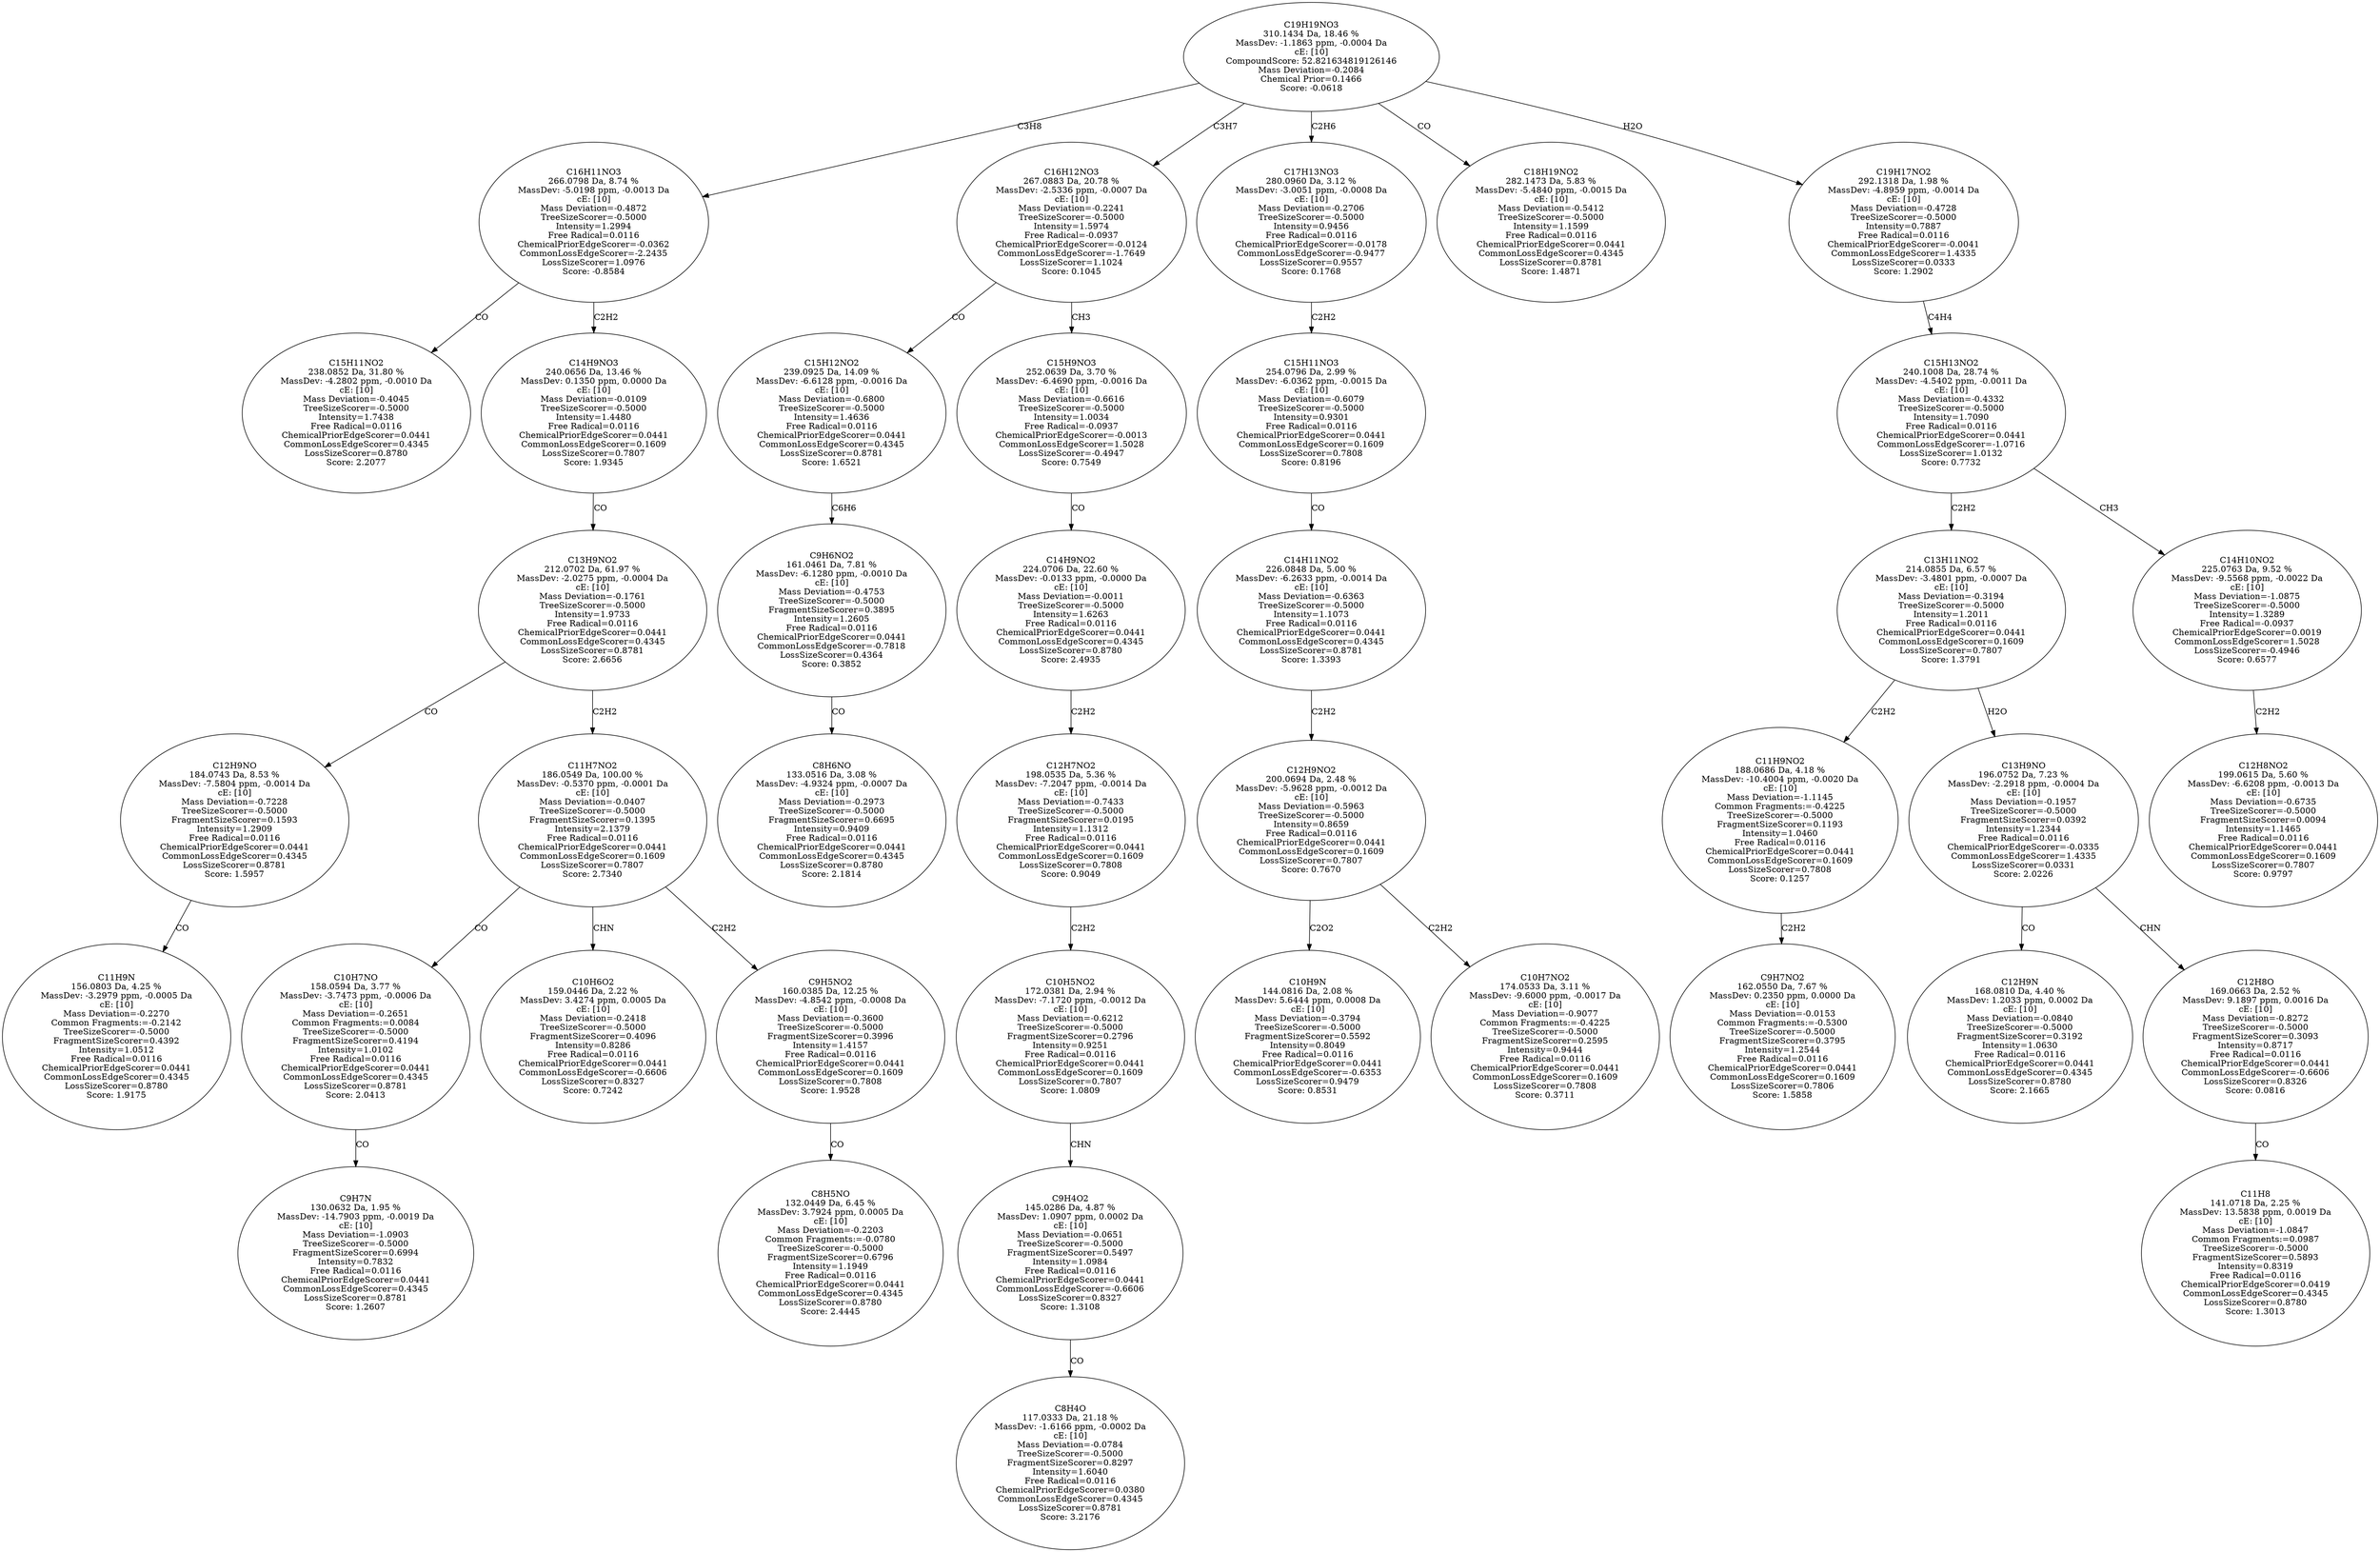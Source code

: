 strict digraph {
v1 [label="C15H11NO2\n238.0852 Da, 31.80 %\nMassDev: -4.2802 ppm, -0.0010 Da\ncE: [10]\nMass Deviation=-0.4045\nTreeSizeScorer=-0.5000\nIntensity=1.7438\nFree Radical=0.0116\nChemicalPriorEdgeScorer=0.0441\nCommonLossEdgeScorer=0.4345\nLossSizeScorer=0.8780\nScore: 2.2077"];
v2 [label="C11H9N\n156.0803 Da, 4.25 %\nMassDev: -3.2979 ppm, -0.0005 Da\ncE: [10]\nMass Deviation=-0.2270\nCommon Fragments:=-0.2142\nTreeSizeScorer=-0.5000\nFragmentSizeScorer=0.4392\nIntensity=1.0512\nFree Radical=0.0116\nChemicalPriorEdgeScorer=0.0441\nCommonLossEdgeScorer=0.4345\nLossSizeScorer=0.8780\nScore: 1.9175"];
v3 [label="C12H9NO\n184.0743 Da, 8.53 %\nMassDev: -7.5804 ppm, -0.0014 Da\ncE: [10]\nMass Deviation=-0.7228\nTreeSizeScorer=-0.5000\nFragmentSizeScorer=0.1593\nIntensity=1.2909\nFree Radical=0.0116\nChemicalPriorEdgeScorer=0.0441\nCommonLossEdgeScorer=0.4345\nLossSizeScorer=0.8781\nScore: 1.5957"];
v4 [label="C9H7N\n130.0632 Da, 1.95 %\nMassDev: -14.7903 ppm, -0.0019 Da\ncE: [10]\nMass Deviation=-1.0903\nTreeSizeScorer=-0.5000\nFragmentSizeScorer=0.6994\nIntensity=0.7832\nFree Radical=0.0116\nChemicalPriorEdgeScorer=0.0441\nCommonLossEdgeScorer=0.4345\nLossSizeScorer=0.8781\nScore: 1.2607"];
v5 [label="C10H7NO\n158.0594 Da, 3.77 %\nMassDev: -3.7473 ppm, -0.0006 Da\ncE: [10]\nMass Deviation=-0.2651\nCommon Fragments:=0.0084\nTreeSizeScorer=-0.5000\nFragmentSizeScorer=0.4194\nIntensity=1.0102\nFree Radical=0.0116\nChemicalPriorEdgeScorer=0.0441\nCommonLossEdgeScorer=0.4345\nLossSizeScorer=0.8781\nScore: 2.0413"];
v6 [label="C10H6O2\n159.0446 Da, 2.22 %\nMassDev: 3.4274 ppm, 0.0005 Da\ncE: [10]\nMass Deviation=-0.2418\nTreeSizeScorer=-0.5000\nFragmentSizeScorer=0.4096\nIntensity=0.8286\nFree Radical=0.0116\nChemicalPriorEdgeScorer=0.0441\nCommonLossEdgeScorer=-0.6606\nLossSizeScorer=0.8327\nScore: 0.7242"];
v7 [label="C8H5NO\n132.0449 Da, 6.45 %\nMassDev: 3.7924 ppm, 0.0005 Da\ncE: [10]\nMass Deviation=-0.2203\nCommon Fragments:=-0.0780\nTreeSizeScorer=-0.5000\nFragmentSizeScorer=0.6796\nIntensity=1.1949\nFree Radical=0.0116\nChemicalPriorEdgeScorer=0.0441\nCommonLossEdgeScorer=0.4345\nLossSizeScorer=0.8780\nScore: 2.4445"];
v8 [label="C9H5NO2\n160.0385 Da, 12.25 %\nMassDev: -4.8542 ppm, -0.0008 Da\ncE: [10]\nMass Deviation=-0.3600\nTreeSizeScorer=-0.5000\nFragmentSizeScorer=0.3996\nIntensity=1.4157\nFree Radical=0.0116\nChemicalPriorEdgeScorer=0.0441\nCommonLossEdgeScorer=0.1609\nLossSizeScorer=0.7808\nScore: 1.9528"];
v9 [label="C11H7NO2\n186.0549 Da, 100.00 %\nMassDev: -0.5370 ppm, -0.0001 Da\ncE: [10]\nMass Deviation=-0.0407\nTreeSizeScorer=-0.5000\nFragmentSizeScorer=0.1395\nIntensity=2.1379\nFree Radical=0.0116\nChemicalPriorEdgeScorer=0.0441\nCommonLossEdgeScorer=0.1609\nLossSizeScorer=0.7807\nScore: 2.7340"];
v10 [label="C13H9NO2\n212.0702 Da, 61.97 %\nMassDev: -2.0275 ppm, -0.0004 Da\ncE: [10]\nMass Deviation=-0.1761\nTreeSizeScorer=-0.5000\nIntensity=1.9733\nFree Radical=0.0116\nChemicalPriorEdgeScorer=0.0441\nCommonLossEdgeScorer=0.4345\nLossSizeScorer=0.8781\nScore: 2.6656"];
v11 [label="C14H9NO3\n240.0656 Da, 13.46 %\nMassDev: 0.1350 ppm, 0.0000 Da\ncE: [10]\nMass Deviation=-0.0109\nTreeSizeScorer=-0.5000\nIntensity=1.4480\nFree Radical=0.0116\nChemicalPriorEdgeScorer=0.0441\nCommonLossEdgeScorer=0.1609\nLossSizeScorer=0.7807\nScore: 1.9345"];
v12 [label="C16H11NO3\n266.0798 Da, 8.74 %\nMassDev: -5.0198 ppm, -0.0013 Da\ncE: [10]\nMass Deviation=-0.4872\nTreeSizeScorer=-0.5000\nIntensity=1.2994\nFree Radical=0.0116\nChemicalPriorEdgeScorer=-0.0362\nCommonLossEdgeScorer=-2.2435\nLossSizeScorer=1.0976\nScore: -0.8584"];
v13 [label="C8H6NO\n133.0516 Da, 3.08 %\nMassDev: -4.9324 ppm, -0.0007 Da\ncE: [10]\nMass Deviation=-0.2973\nTreeSizeScorer=-0.5000\nFragmentSizeScorer=0.6695\nIntensity=0.9409\nFree Radical=0.0116\nChemicalPriorEdgeScorer=0.0441\nCommonLossEdgeScorer=0.4345\nLossSizeScorer=0.8780\nScore: 2.1814"];
v14 [label="C9H6NO2\n161.0461 Da, 7.81 %\nMassDev: -6.1280 ppm, -0.0010 Da\ncE: [10]\nMass Deviation=-0.4753\nTreeSizeScorer=-0.5000\nFragmentSizeScorer=0.3895\nIntensity=1.2605\nFree Radical=0.0116\nChemicalPriorEdgeScorer=0.0441\nCommonLossEdgeScorer=-0.7818\nLossSizeScorer=0.4364\nScore: 0.3852"];
v15 [label="C15H12NO2\n239.0925 Da, 14.09 %\nMassDev: -6.6128 ppm, -0.0016 Da\ncE: [10]\nMass Deviation=-0.6800\nTreeSizeScorer=-0.5000\nIntensity=1.4636\nFree Radical=0.0116\nChemicalPriorEdgeScorer=0.0441\nCommonLossEdgeScorer=0.4345\nLossSizeScorer=0.8781\nScore: 1.6521"];
v16 [label="C8H4O\n117.0333 Da, 21.18 %\nMassDev: -1.6166 ppm, -0.0002 Da\ncE: [10]\nMass Deviation=-0.0784\nTreeSizeScorer=-0.5000\nFragmentSizeScorer=0.8297\nIntensity=1.6040\nFree Radical=0.0116\nChemicalPriorEdgeScorer=0.0380\nCommonLossEdgeScorer=0.4345\nLossSizeScorer=0.8781\nScore: 3.2176"];
v17 [label="C9H4O2\n145.0286 Da, 4.87 %\nMassDev: 1.0907 ppm, 0.0002 Da\ncE: [10]\nMass Deviation=-0.0651\nTreeSizeScorer=-0.5000\nFragmentSizeScorer=0.5497\nIntensity=1.0984\nFree Radical=0.0116\nChemicalPriorEdgeScorer=0.0441\nCommonLossEdgeScorer=-0.6606\nLossSizeScorer=0.8327\nScore: 1.3108"];
v18 [label="C10H5NO2\n172.0381 Da, 2.94 %\nMassDev: -7.1720 ppm, -0.0012 Da\ncE: [10]\nMass Deviation=-0.6212\nTreeSizeScorer=-0.5000\nFragmentSizeScorer=0.2796\nIntensity=0.9251\nFree Radical=0.0116\nChemicalPriorEdgeScorer=0.0441\nCommonLossEdgeScorer=0.1609\nLossSizeScorer=0.7807\nScore: 1.0809"];
v19 [label="C12H7NO2\n198.0535 Da, 5.36 %\nMassDev: -7.2047 ppm, -0.0014 Da\ncE: [10]\nMass Deviation=-0.7433\nTreeSizeScorer=-0.5000\nFragmentSizeScorer=0.0195\nIntensity=1.1312\nFree Radical=0.0116\nChemicalPriorEdgeScorer=0.0441\nCommonLossEdgeScorer=0.1609\nLossSizeScorer=0.7808\nScore: 0.9049"];
v20 [label="C14H9NO2\n224.0706 Da, 22.60 %\nMassDev: -0.0133 ppm, -0.0000 Da\ncE: [10]\nMass Deviation=-0.0011\nTreeSizeScorer=-0.5000\nIntensity=1.6263\nFree Radical=0.0116\nChemicalPriorEdgeScorer=0.0441\nCommonLossEdgeScorer=0.4345\nLossSizeScorer=0.8780\nScore: 2.4935"];
v21 [label="C15H9NO3\n252.0639 Da, 3.70 %\nMassDev: -6.4690 ppm, -0.0016 Da\ncE: [10]\nMass Deviation=-0.6616\nTreeSizeScorer=-0.5000\nIntensity=1.0034\nFree Radical=-0.0937\nChemicalPriorEdgeScorer=-0.0013\nCommonLossEdgeScorer=1.5028\nLossSizeScorer=-0.4947\nScore: 0.7549"];
v22 [label="C16H12NO3\n267.0883 Da, 20.78 %\nMassDev: -2.5336 ppm, -0.0007 Da\ncE: [10]\nMass Deviation=-0.2241\nTreeSizeScorer=-0.5000\nIntensity=1.5974\nFree Radical=-0.0937\nChemicalPriorEdgeScorer=-0.0124\nCommonLossEdgeScorer=-1.7649\nLossSizeScorer=1.1024\nScore: 0.1045"];
v23 [label="C10H9N\n144.0816 Da, 2.08 %\nMassDev: 5.6444 ppm, 0.0008 Da\ncE: [10]\nMass Deviation=-0.3794\nTreeSizeScorer=-0.5000\nFragmentSizeScorer=0.5592\nIntensity=0.8049\nFree Radical=0.0116\nChemicalPriorEdgeScorer=0.0441\nCommonLossEdgeScorer=-0.6353\nLossSizeScorer=0.9479\nScore: 0.8531"];
v24 [label="C10H7NO2\n174.0533 Da, 3.11 %\nMassDev: -9.6000 ppm, -0.0017 Da\ncE: [10]\nMass Deviation=-0.9077\nCommon Fragments:=-0.4225\nTreeSizeScorer=-0.5000\nFragmentSizeScorer=0.2595\nIntensity=0.9444\nFree Radical=0.0116\nChemicalPriorEdgeScorer=0.0441\nCommonLossEdgeScorer=0.1609\nLossSizeScorer=0.7808\nScore: 0.3711"];
v25 [label="C12H9NO2\n200.0694 Da, 2.48 %\nMassDev: -5.9628 ppm, -0.0012 Da\ncE: [10]\nMass Deviation=-0.5963\nTreeSizeScorer=-0.5000\nIntensity=0.8659\nFree Radical=0.0116\nChemicalPriorEdgeScorer=0.0441\nCommonLossEdgeScorer=0.1609\nLossSizeScorer=0.7807\nScore: 0.7670"];
v26 [label="C14H11NO2\n226.0848 Da, 5.00 %\nMassDev: -6.2633 ppm, -0.0014 Da\ncE: [10]\nMass Deviation=-0.6363\nTreeSizeScorer=-0.5000\nIntensity=1.1073\nFree Radical=0.0116\nChemicalPriorEdgeScorer=0.0441\nCommonLossEdgeScorer=0.4345\nLossSizeScorer=0.8781\nScore: 1.3393"];
v27 [label="C15H11NO3\n254.0796 Da, 2.99 %\nMassDev: -6.0362 ppm, -0.0015 Da\ncE: [10]\nMass Deviation=-0.6079\nTreeSizeScorer=-0.5000\nIntensity=0.9301\nFree Radical=0.0116\nChemicalPriorEdgeScorer=0.0441\nCommonLossEdgeScorer=0.1609\nLossSizeScorer=0.7808\nScore: 0.8196"];
v28 [label="C17H13NO3\n280.0960 Da, 3.12 %\nMassDev: -3.0051 ppm, -0.0008 Da\ncE: [10]\nMass Deviation=-0.2706\nTreeSizeScorer=-0.5000\nIntensity=0.9456\nFree Radical=0.0116\nChemicalPriorEdgeScorer=-0.0178\nCommonLossEdgeScorer=-0.9477\nLossSizeScorer=0.9557\nScore: 0.1768"];
v29 [label="C18H19NO2\n282.1473 Da, 5.83 %\nMassDev: -5.4840 ppm, -0.0015 Da\ncE: [10]\nMass Deviation=-0.5412\nTreeSizeScorer=-0.5000\nIntensity=1.1599\nFree Radical=0.0116\nChemicalPriorEdgeScorer=0.0441\nCommonLossEdgeScorer=0.4345\nLossSizeScorer=0.8781\nScore: 1.4871"];
v30 [label="C9H7NO2\n162.0550 Da, 7.67 %\nMassDev: 0.2350 ppm, 0.0000 Da\ncE: [10]\nMass Deviation=-0.0153\nCommon Fragments:=-0.5300\nTreeSizeScorer=-0.5000\nFragmentSizeScorer=0.3795\nIntensity=1.2544\nFree Radical=0.0116\nChemicalPriorEdgeScorer=0.0441\nCommonLossEdgeScorer=0.1609\nLossSizeScorer=0.7806\nScore: 1.5858"];
v31 [label="C11H9NO2\n188.0686 Da, 4.18 %\nMassDev: -10.4004 ppm, -0.0020 Da\ncE: [10]\nMass Deviation=-1.1145\nCommon Fragments:=-0.4225\nTreeSizeScorer=-0.5000\nFragmentSizeScorer=0.1193\nIntensity=1.0460\nFree Radical=0.0116\nChemicalPriorEdgeScorer=0.0441\nCommonLossEdgeScorer=0.1609\nLossSizeScorer=0.7808\nScore: 0.1257"];
v32 [label="C12H9N\n168.0810 Da, 4.40 %\nMassDev: 1.2033 ppm, 0.0002 Da\ncE: [10]\nMass Deviation=-0.0840\nTreeSizeScorer=-0.5000\nFragmentSizeScorer=0.3192\nIntensity=1.0630\nFree Radical=0.0116\nChemicalPriorEdgeScorer=0.0441\nCommonLossEdgeScorer=0.4345\nLossSizeScorer=0.8780\nScore: 2.1665"];
v33 [label="C11H8\n141.0718 Da, 2.25 %\nMassDev: 13.5838 ppm, 0.0019 Da\ncE: [10]\nMass Deviation=-1.0847\nCommon Fragments:=0.0987\nTreeSizeScorer=-0.5000\nFragmentSizeScorer=0.5893\nIntensity=0.8319\nFree Radical=0.0116\nChemicalPriorEdgeScorer=0.0419\nCommonLossEdgeScorer=0.4345\nLossSizeScorer=0.8780\nScore: 1.3013"];
v34 [label="C12H8O\n169.0663 Da, 2.52 %\nMassDev: 9.1897 ppm, 0.0016 Da\ncE: [10]\nMass Deviation=-0.8272\nTreeSizeScorer=-0.5000\nFragmentSizeScorer=0.3093\nIntensity=0.8717\nFree Radical=0.0116\nChemicalPriorEdgeScorer=0.0441\nCommonLossEdgeScorer=-0.6606\nLossSizeScorer=0.8326\nScore: 0.0816"];
v35 [label="C13H9NO\n196.0752 Da, 7.23 %\nMassDev: -2.2918 ppm, -0.0004 Da\ncE: [10]\nMass Deviation=-0.1957\nTreeSizeScorer=-0.5000\nFragmentSizeScorer=0.0392\nIntensity=1.2344\nFree Radical=0.0116\nChemicalPriorEdgeScorer=-0.0335\nCommonLossEdgeScorer=1.4335\nLossSizeScorer=0.0331\nScore: 2.0226"];
v36 [label="C13H11NO2\n214.0855 Da, 6.57 %\nMassDev: -3.4801 ppm, -0.0007 Da\ncE: [10]\nMass Deviation=-0.3194\nTreeSizeScorer=-0.5000\nIntensity=1.2011\nFree Radical=0.0116\nChemicalPriorEdgeScorer=0.0441\nCommonLossEdgeScorer=0.1609\nLossSizeScorer=0.7807\nScore: 1.3791"];
v37 [label="C12H8NO2\n199.0615 Da, 5.60 %\nMassDev: -6.6208 ppm, -0.0013 Da\ncE: [10]\nMass Deviation=-0.6735\nTreeSizeScorer=-0.5000\nFragmentSizeScorer=0.0094\nIntensity=1.1465\nFree Radical=0.0116\nChemicalPriorEdgeScorer=0.0441\nCommonLossEdgeScorer=0.1609\nLossSizeScorer=0.7807\nScore: 0.9797"];
v38 [label="C14H10NO2\n225.0763 Da, 9.52 %\nMassDev: -9.5568 ppm, -0.0022 Da\ncE: [10]\nMass Deviation=-1.0875\nTreeSizeScorer=-0.5000\nIntensity=1.3289\nFree Radical=-0.0937\nChemicalPriorEdgeScorer=0.0019\nCommonLossEdgeScorer=1.5028\nLossSizeScorer=-0.4946\nScore: 0.6577"];
v39 [label="C15H13NO2\n240.1008 Da, 28.74 %\nMassDev: -4.5402 ppm, -0.0011 Da\ncE: [10]\nMass Deviation=-0.4332\nTreeSizeScorer=-0.5000\nIntensity=1.7090\nFree Radical=0.0116\nChemicalPriorEdgeScorer=0.0441\nCommonLossEdgeScorer=-1.0716\nLossSizeScorer=1.0132\nScore: 0.7732"];
v40 [label="C19H17NO2\n292.1318 Da, 1.98 %\nMassDev: -4.8959 ppm, -0.0014 Da\ncE: [10]\nMass Deviation=-0.4728\nTreeSizeScorer=-0.5000\nIntensity=0.7887\nFree Radical=0.0116\nChemicalPriorEdgeScorer=-0.0041\nCommonLossEdgeScorer=1.4335\nLossSizeScorer=0.0333\nScore: 1.2902"];
v41 [label="C19H19NO3\n310.1434 Da, 18.46 %\nMassDev: -1.1863 ppm, -0.0004 Da\ncE: [10]\nCompoundScore: 52.821634819126146\nMass Deviation=-0.2084\nChemical Prior=0.1466\nScore: -0.0618"];
v12 -> v1 [label="CO"];
v3 -> v2 [label="CO"];
v10 -> v3 [label="CO"];
v5 -> v4 [label="CO"];
v9 -> v5 [label="CO"];
v9 -> v6 [label="CHN"];
v8 -> v7 [label="CO"];
v9 -> v8 [label="C2H2"];
v10 -> v9 [label="C2H2"];
v11 -> v10 [label="CO"];
v12 -> v11 [label="C2H2"];
v41 -> v12 [label="C3H8"];
v14 -> v13 [label="CO"];
v15 -> v14 [label="C6H6"];
v22 -> v15 [label="CO"];
v17 -> v16 [label="CO"];
v18 -> v17 [label="CHN"];
v19 -> v18 [label="C2H2"];
v20 -> v19 [label="C2H2"];
v21 -> v20 [label="CO"];
v22 -> v21 [label="CH3"];
v41 -> v22 [label="C3H7"];
v25 -> v23 [label="C2O2"];
v25 -> v24 [label="C2H2"];
v26 -> v25 [label="C2H2"];
v27 -> v26 [label="CO"];
v28 -> v27 [label="C2H2"];
v41 -> v28 [label="C2H6"];
v41 -> v29 [label="CO"];
v31 -> v30 [label="C2H2"];
v36 -> v31 [label="C2H2"];
v35 -> v32 [label="CO"];
v34 -> v33 [label="CO"];
v35 -> v34 [label="CHN"];
v36 -> v35 [label="H2O"];
v39 -> v36 [label="C2H2"];
v38 -> v37 [label="C2H2"];
v39 -> v38 [label="CH3"];
v40 -> v39 [label="C4H4"];
v41 -> v40 [label="H2O"];
}